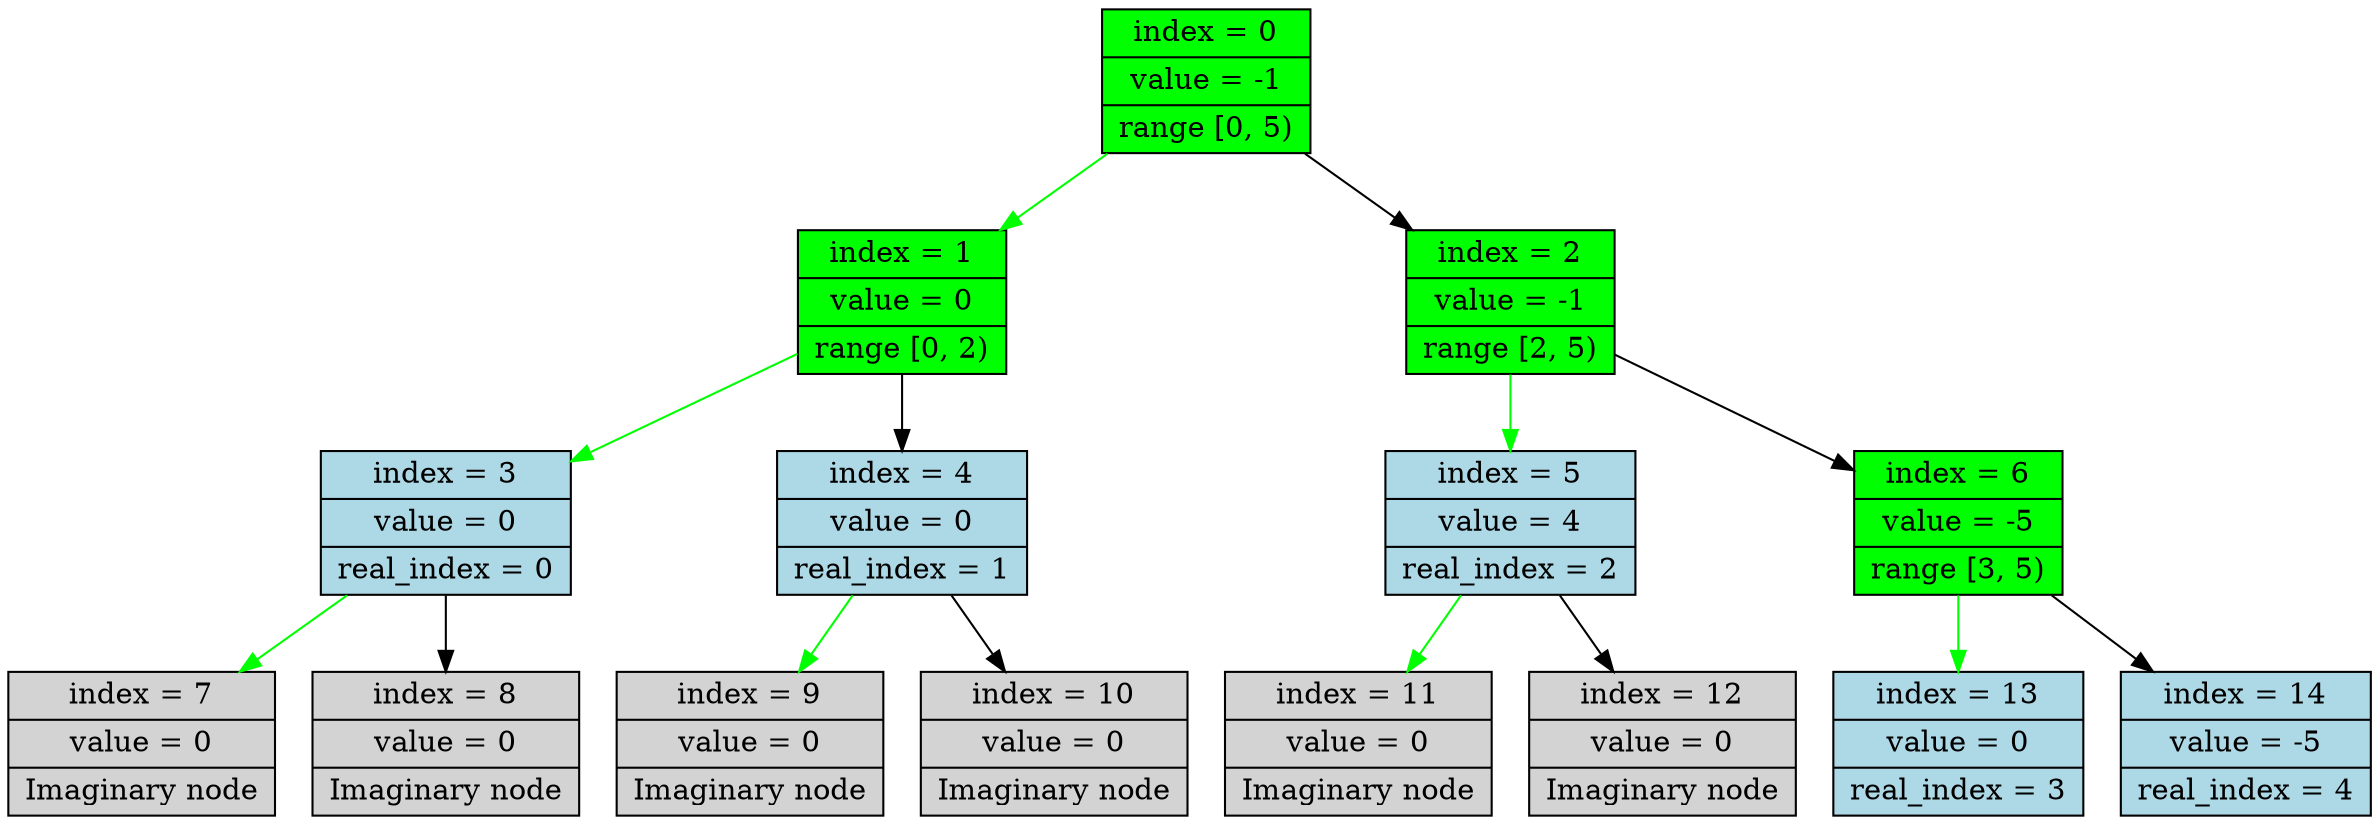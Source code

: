 digraph {node [shape="record", style="filled", fillcolor="green"];

dpi="300";
"node0" [ label = "{index = 0|value = -1|range [0, 5)}" ];
"node1" [ label = "{index = 1|value = 0|range [0, 2)}" ];
"node3" [ fillcolor = "lightblue", label = "{index = 3|value = 0|real_index = 0}" ];
"node7" [ fillcolor = "lightgray", label = "{index = 7|value = 0|Imaginary node}" ];
edge [color = "green"];
"node3"->"node7";
"node8" [ fillcolor = "lightgray", label = "{index = 8|value = 0|Imaginary node}" ];
edge [color = "black"];
"node3"->"node8";
edge [color = "green"];
"node1"->"node3";
"node4" [ fillcolor = "lightblue", label = "{index = 4|value = 0|real_index = 1}" ];
"node9" [ fillcolor = "lightgray", label = "{index = 9|value = 0|Imaginary node}" ];
edge [color = "green"];
"node4"->"node9";
"node10" [ fillcolor = "lightgray", label = "{index = 10|value = 0|Imaginary node}" ];
edge [color = "black"];
"node4"->"node10";
edge [color = "black"];
"node1"->"node4";
edge [color = "green"];
"node0"->"node1";
"node2" [ label = "{index = 2|value = -1|range [2, 5)}" ];
"node5" [ fillcolor = "lightblue", label = "{index = 5|value = 4|real_index = 2}" ];
"node11" [ fillcolor = "lightgray", label = "{index = 11|value = 0|Imaginary node}" ];
edge [color = "green"];
"node5"->"node11";
"node12" [ fillcolor = "lightgray", label = "{index = 12|value = 0|Imaginary node}" ];
edge [color = "black"];
"node5"->"node12";
edge [color = "green"];
"node2"->"node5";
"node6" [ label = "{index = 6|value = -5|range [3, 5)}" ];
"node13" [ fillcolor = "lightblue", label = "{index = 13|value = 0|real_index = 3}" ];
edge [color = "green"];
"node6"->"node13";
"node14" [ fillcolor = "lightblue", label = "{index = 14|value = -5|real_index = 4}" ];
edge [color = "black"];
"node6"->"node14";
edge [color = "black"];
"node2"->"node6";
edge [color = "black"];
"node0"->"node2";
}